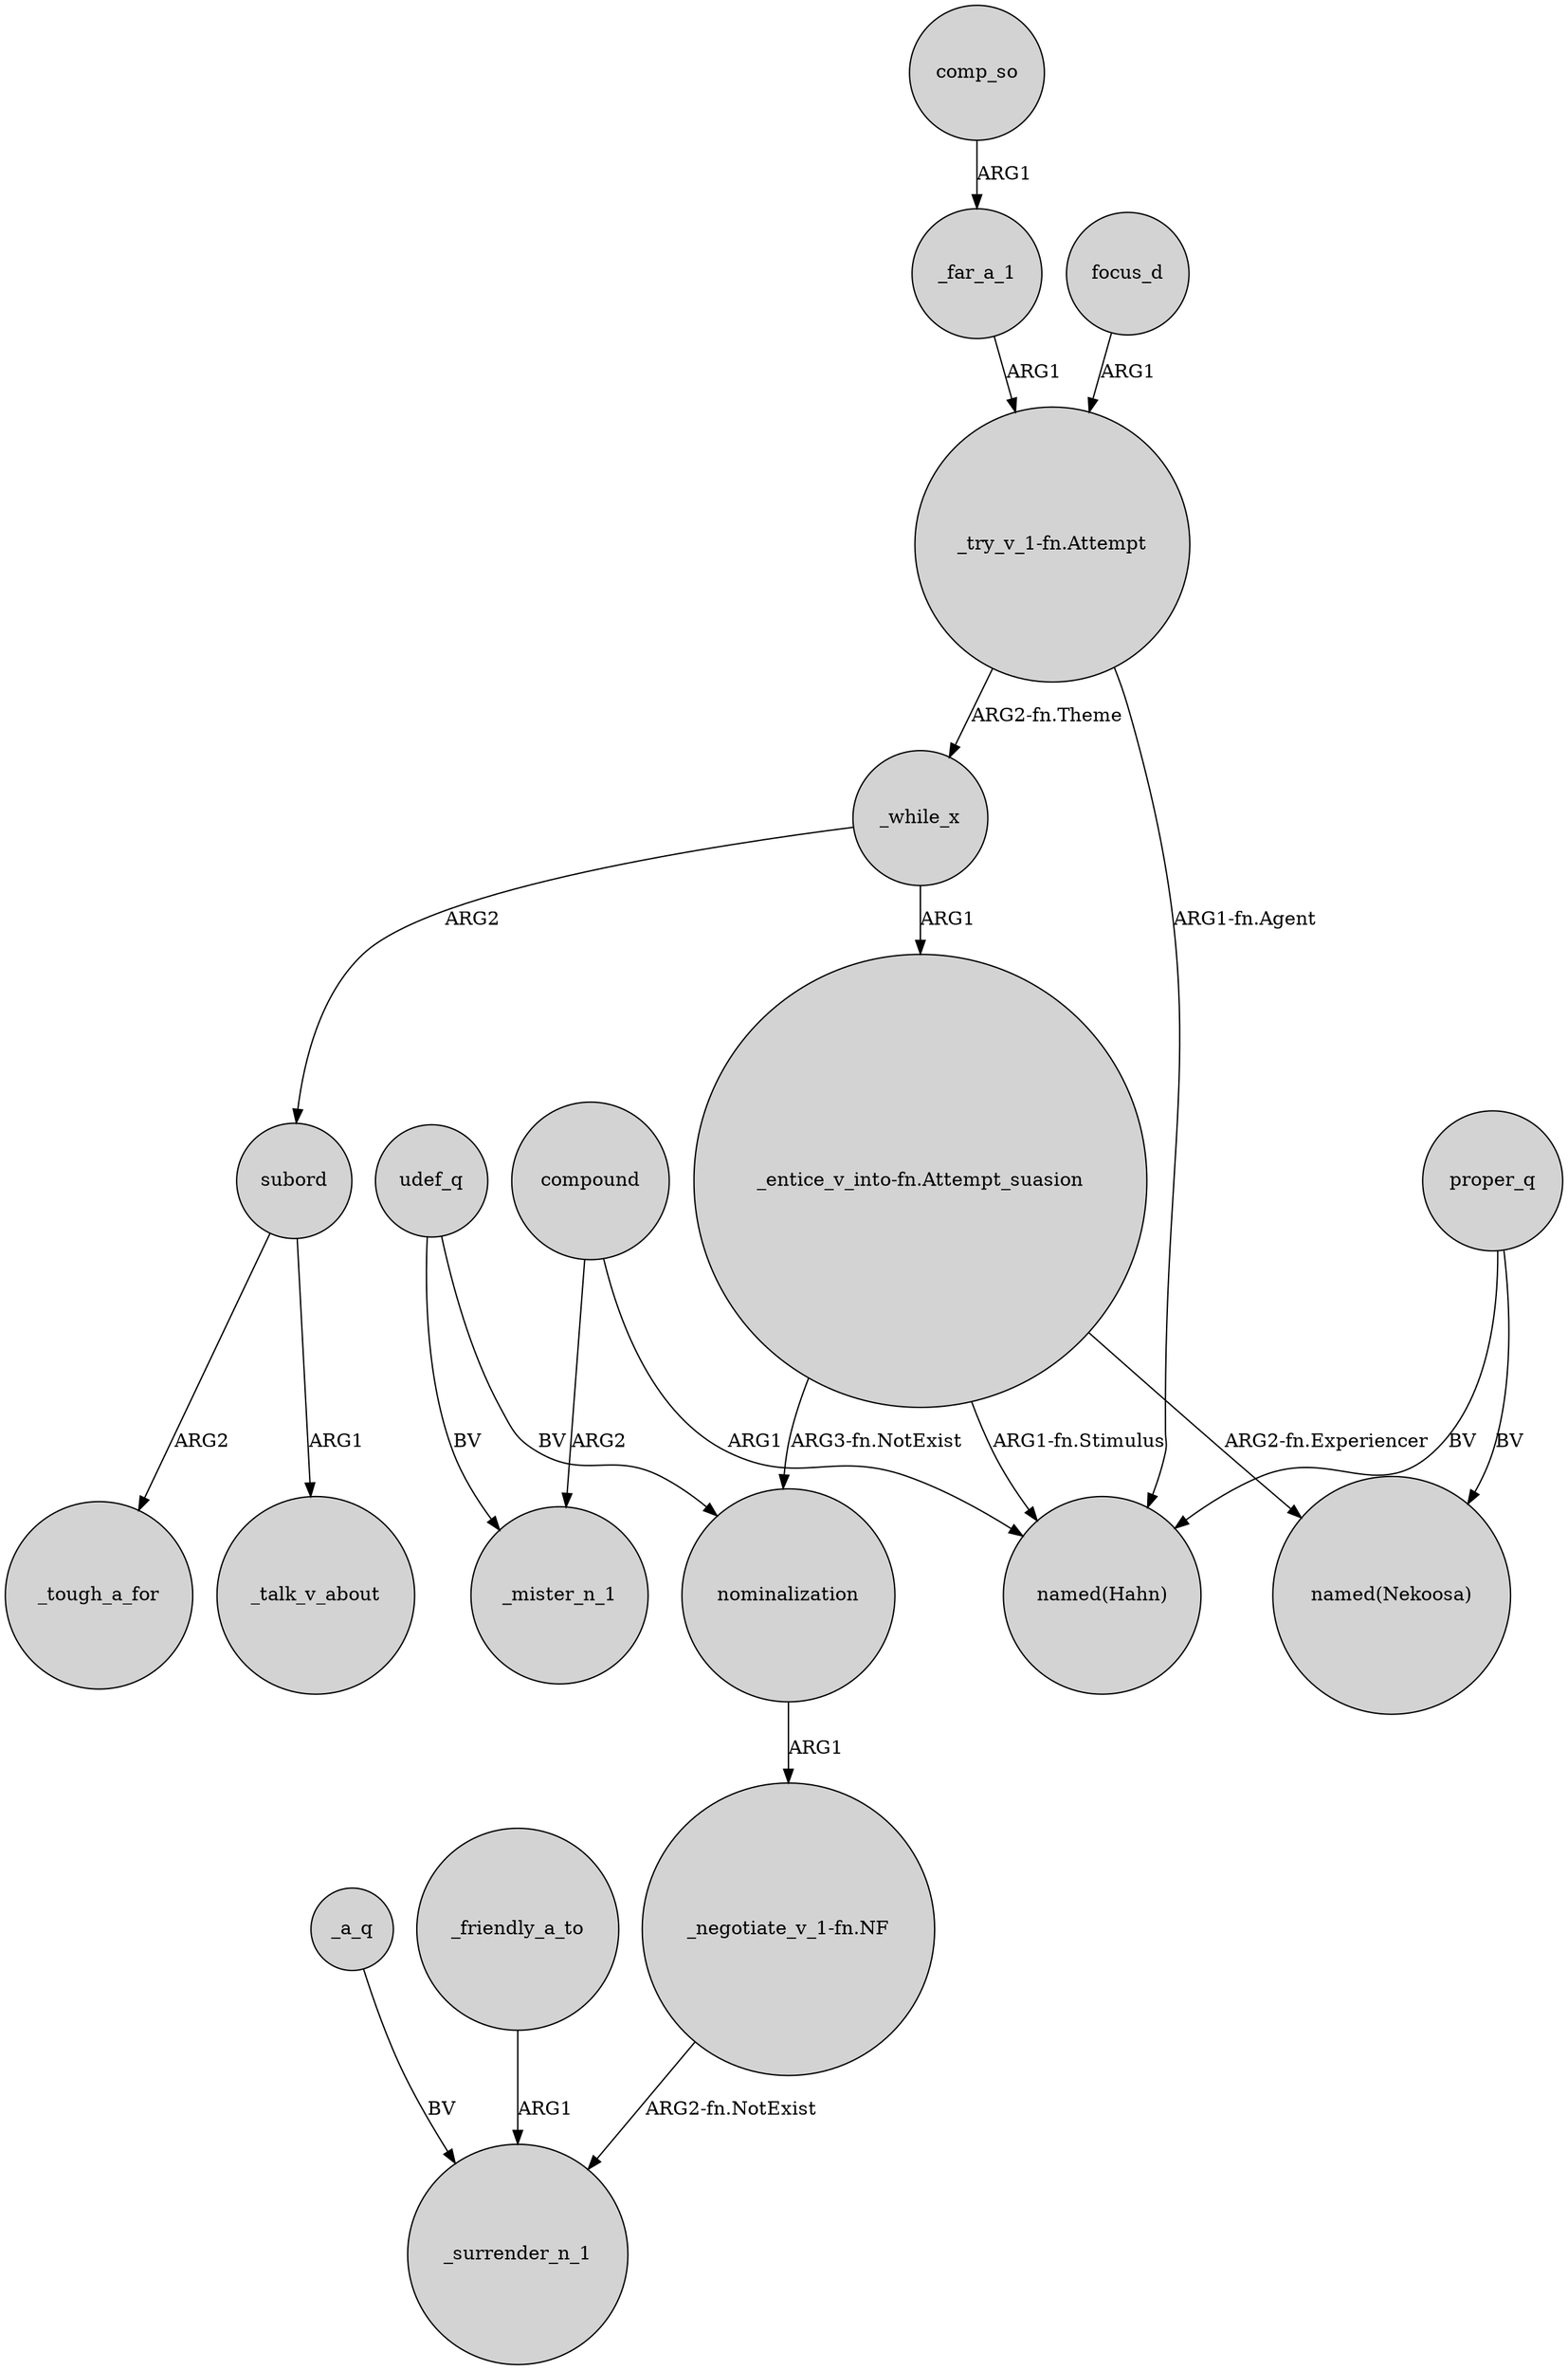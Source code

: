 digraph {
	node [shape=circle style=filled]
	compound -> "named(Hahn)" [label=ARG1]
	"_negotiate_v_1-fn.NF" -> _surrender_n_1 [label="ARG2-fn.NotExist"]
	compound -> _mister_n_1 [label=ARG2]
	"_entice_v_into-fn.Attempt_suasion" -> "named(Nekoosa)" [label="ARG2-fn.Experiencer"]
	udef_q -> _mister_n_1 [label=BV]
	_while_x -> subord [label=ARG2]
	proper_q -> "named(Hahn)" [label=BV]
	_a_q -> _surrender_n_1 [label=BV]
	"_entice_v_into-fn.Attempt_suasion" -> nominalization [label="ARG3-fn.NotExist"]
	subord -> _talk_v_about [label=ARG1]
	"_try_v_1-fn.Attempt" -> _while_x [label="ARG2-fn.Theme"]
	comp_so -> _far_a_1 [label=ARG1]
	proper_q -> "named(Nekoosa)" [label=BV]
	_friendly_a_to -> _surrender_n_1 [label=ARG1]
	nominalization -> "_negotiate_v_1-fn.NF" [label=ARG1]
	_while_x -> "_entice_v_into-fn.Attempt_suasion" [label=ARG1]
	_far_a_1 -> "_try_v_1-fn.Attempt" [label=ARG1]
	udef_q -> nominalization [label=BV]
	"_entice_v_into-fn.Attempt_suasion" -> "named(Hahn)" [label="ARG1-fn.Stimulus"]
	focus_d -> "_try_v_1-fn.Attempt" [label=ARG1]
	subord -> _tough_a_for [label=ARG2]
	"_try_v_1-fn.Attempt" -> "named(Hahn)" [label="ARG1-fn.Agent"]
}
